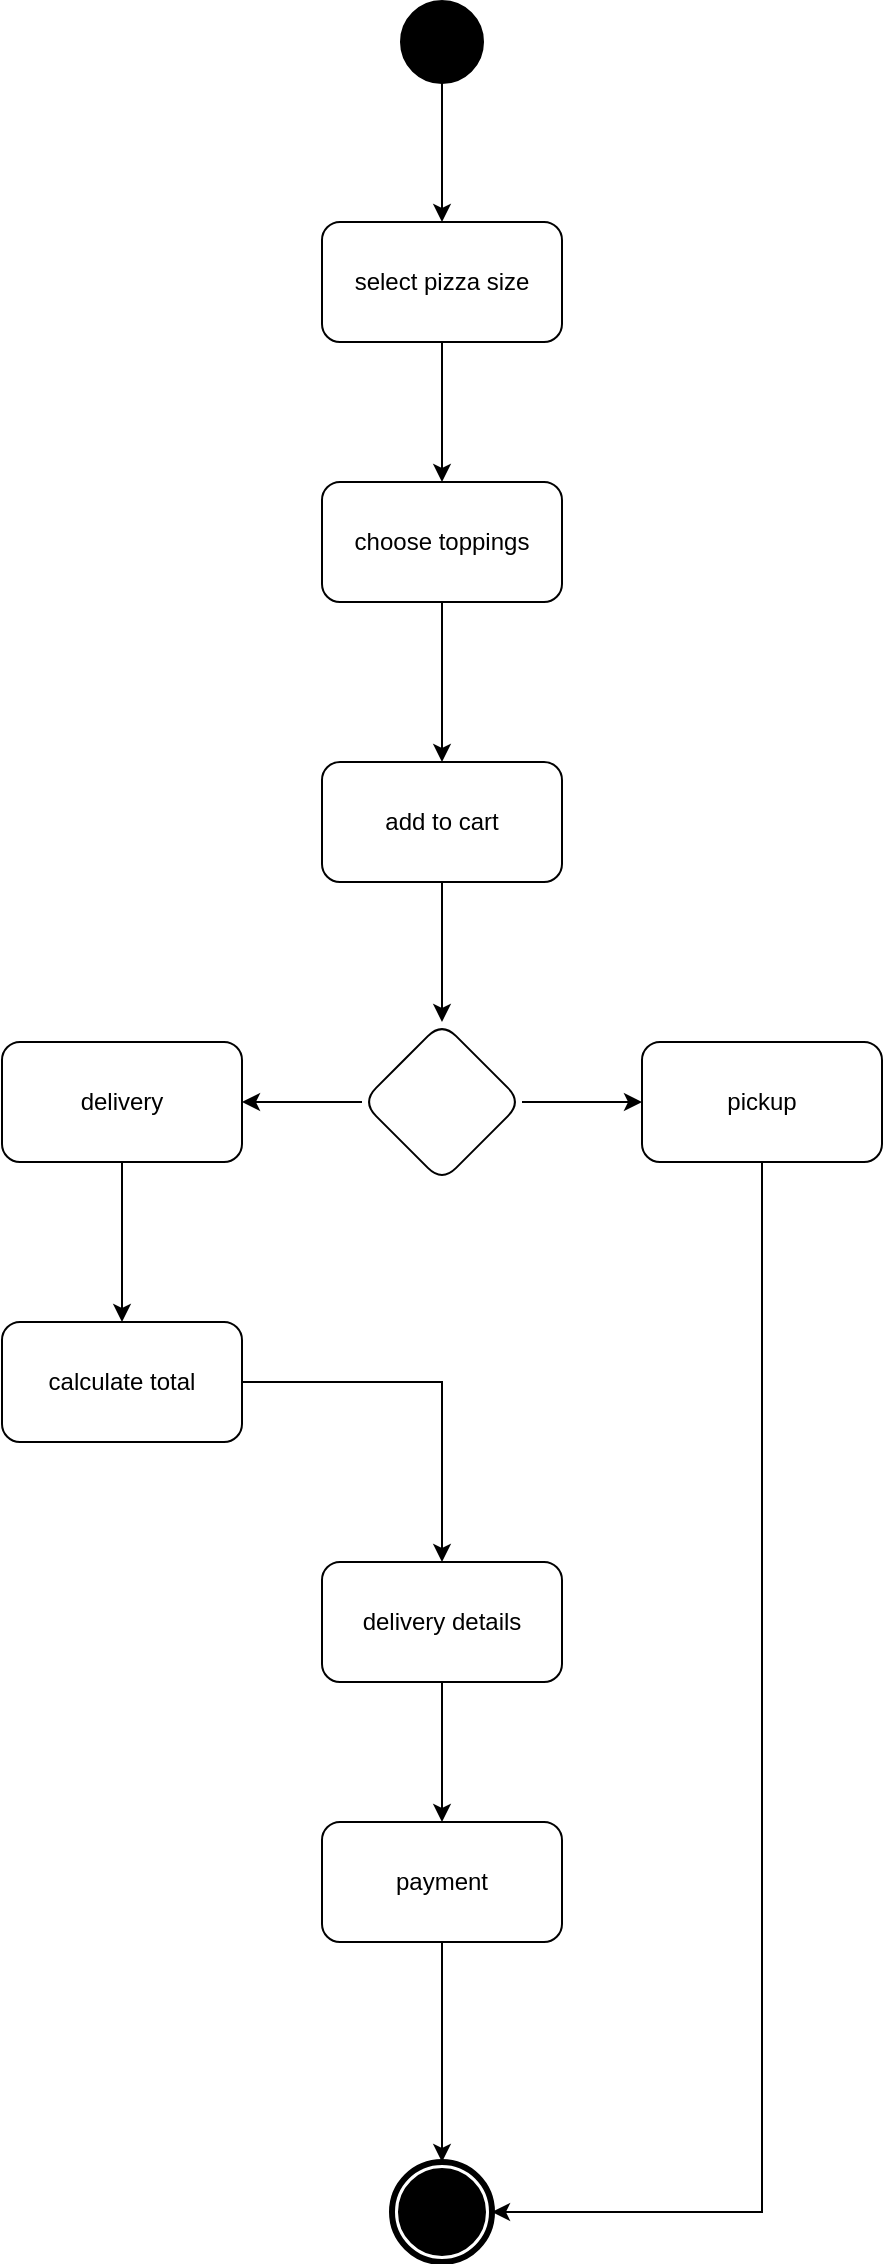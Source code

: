 <mxfile version="26.0.10">
  <diagram name="Page-1" id="5Gqgqp_SR6Bb7fvEw84s">
    <mxGraphModel dx="1147" dy="618" grid="1" gridSize="10" guides="1" tooltips="1" connect="1" arrows="1" fold="1" page="0" pageScale="1" pageWidth="827" pageHeight="1169" background="none" math="0" shadow="0">
      <root>
        <mxCell id="0" />
        <mxCell id="1" parent="0" />
        <mxCell id="xFmJfjs5TsLnnlZAQCEA-14" value="" style="edgeStyle=orthogonalEdgeStyle;rounded=0;orthogonalLoop=1;jettySize=auto;html=1;" edge="1" parent="1" source="xFmJfjs5TsLnnlZAQCEA-10" target="xFmJfjs5TsLnnlZAQCEA-11">
          <mxGeometry relative="1" as="geometry" />
        </mxCell>
        <mxCell id="xFmJfjs5TsLnnlZAQCEA-10" value="" style="shape=ellipse;html=1;fillColor=strokeColor;strokeWidth=2;verticalLabelPosition=bottom;verticalAlignment=top;perimeter=ellipsePerimeter;" vertex="1" parent="1">
          <mxGeometry x="420" y="20" width="40" height="40" as="geometry" />
        </mxCell>
        <mxCell id="xFmJfjs5TsLnnlZAQCEA-13" value="" style="edgeStyle=orthogonalEdgeStyle;rounded=0;orthogonalLoop=1;jettySize=auto;html=1;" edge="1" parent="1" source="xFmJfjs5TsLnnlZAQCEA-11" target="xFmJfjs5TsLnnlZAQCEA-12">
          <mxGeometry relative="1" as="geometry" />
        </mxCell>
        <mxCell id="xFmJfjs5TsLnnlZAQCEA-11" value="select pizza size" style="rounded=1;whiteSpace=wrap;html=1;" vertex="1" parent="1">
          <mxGeometry x="380" y="130" width="120" height="60" as="geometry" />
        </mxCell>
        <mxCell id="xFmJfjs5TsLnnlZAQCEA-16" value="" style="edgeStyle=orthogonalEdgeStyle;rounded=0;orthogonalLoop=1;jettySize=auto;html=1;" edge="1" parent="1" source="xFmJfjs5TsLnnlZAQCEA-12" target="xFmJfjs5TsLnnlZAQCEA-15">
          <mxGeometry relative="1" as="geometry" />
        </mxCell>
        <mxCell id="xFmJfjs5TsLnnlZAQCEA-12" value="choose toppings" style="rounded=1;whiteSpace=wrap;html=1;" vertex="1" parent="1">
          <mxGeometry x="380" y="260" width="120" height="60" as="geometry" />
        </mxCell>
        <mxCell id="xFmJfjs5TsLnnlZAQCEA-24" value="" style="edgeStyle=orthogonalEdgeStyle;rounded=0;orthogonalLoop=1;jettySize=auto;html=1;" edge="1" parent="1" source="xFmJfjs5TsLnnlZAQCEA-15" target="xFmJfjs5TsLnnlZAQCEA-23">
          <mxGeometry relative="1" as="geometry" />
        </mxCell>
        <mxCell id="xFmJfjs5TsLnnlZAQCEA-15" value="add to cart" style="rounded=1;whiteSpace=wrap;html=1;" vertex="1" parent="1">
          <mxGeometry x="380" y="400" width="120" height="60" as="geometry" />
        </mxCell>
        <mxCell id="xFmJfjs5TsLnnlZAQCEA-33" style="edgeStyle=orthogonalEdgeStyle;rounded=0;orthogonalLoop=1;jettySize=auto;html=1;entryX=0.5;entryY=0;entryDx=0;entryDy=0;" edge="1" parent="1" source="xFmJfjs5TsLnnlZAQCEA-17" target="xFmJfjs5TsLnnlZAQCEA-19">
          <mxGeometry relative="1" as="geometry" />
        </mxCell>
        <mxCell id="xFmJfjs5TsLnnlZAQCEA-17" value="delivery details" style="rounded=1;whiteSpace=wrap;html=1;" vertex="1" parent="1">
          <mxGeometry x="380" y="800" width="120" height="60" as="geometry" />
        </mxCell>
        <mxCell id="xFmJfjs5TsLnnlZAQCEA-19" value="payment" style="rounded=1;whiteSpace=wrap;html=1;" vertex="1" parent="1">
          <mxGeometry x="380" y="930" width="120" height="60" as="geometry" />
        </mxCell>
        <mxCell id="xFmJfjs5TsLnnlZAQCEA-21" value="" style="points=[[0.145,0.145,0],[0.5,0,0],[0.855,0.145,0],[1,0.5,0],[0.855,0.855,0],[0.5,1,0],[0.145,0.855,0],[0,0.5,0]];shape=mxgraph.bpmn.event;html=1;verticalLabelPosition=bottom;labelBackgroundColor=#ffffff;verticalAlign=top;align=center;perimeter=ellipsePerimeter;outlineConnect=0;aspect=fixed;outline=end;symbol=terminate;" vertex="1" parent="1">
          <mxGeometry x="415" y="1100" width="50" height="50" as="geometry" />
        </mxCell>
        <mxCell id="xFmJfjs5TsLnnlZAQCEA-26" value="" style="edgeStyle=orthogonalEdgeStyle;rounded=0;orthogonalLoop=1;jettySize=auto;html=1;" edge="1" parent="1" source="xFmJfjs5TsLnnlZAQCEA-23" target="xFmJfjs5TsLnnlZAQCEA-25">
          <mxGeometry relative="1" as="geometry" />
        </mxCell>
        <mxCell id="xFmJfjs5TsLnnlZAQCEA-28" value="" style="edgeStyle=orthogonalEdgeStyle;rounded=0;orthogonalLoop=1;jettySize=auto;html=1;" edge="1" parent="1" source="xFmJfjs5TsLnnlZAQCEA-23" target="xFmJfjs5TsLnnlZAQCEA-27">
          <mxGeometry relative="1" as="geometry" />
        </mxCell>
        <mxCell id="xFmJfjs5TsLnnlZAQCEA-23" value="" style="rhombus;whiteSpace=wrap;html=1;rounded=1;" vertex="1" parent="1">
          <mxGeometry x="400" y="530" width="80" height="80" as="geometry" />
        </mxCell>
        <mxCell id="xFmJfjs5TsLnnlZAQCEA-30" value="" style="edgeStyle=orthogonalEdgeStyle;rounded=0;orthogonalLoop=1;jettySize=auto;html=1;" edge="1" parent="1" source="xFmJfjs5TsLnnlZAQCEA-25" target="xFmJfjs5TsLnnlZAQCEA-29">
          <mxGeometry relative="1" as="geometry" />
        </mxCell>
        <mxCell id="xFmJfjs5TsLnnlZAQCEA-25" value="delivery" style="whiteSpace=wrap;html=1;rounded=1;" vertex="1" parent="1">
          <mxGeometry x="220" y="540" width="120" height="60" as="geometry" />
        </mxCell>
        <mxCell id="xFmJfjs5TsLnnlZAQCEA-27" value="pickup" style="whiteSpace=wrap;html=1;rounded=1;" vertex="1" parent="1">
          <mxGeometry x="540" y="540" width="120" height="60" as="geometry" />
        </mxCell>
        <mxCell id="xFmJfjs5TsLnnlZAQCEA-31" value="" style="edgeStyle=orthogonalEdgeStyle;rounded=0;orthogonalLoop=1;jettySize=auto;html=1;" edge="1" parent="1" source="xFmJfjs5TsLnnlZAQCEA-29" target="xFmJfjs5TsLnnlZAQCEA-17">
          <mxGeometry relative="1" as="geometry" />
        </mxCell>
        <mxCell id="xFmJfjs5TsLnnlZAQCEA-29" value="calculate total" style="whiteSpace=wrap;html=1;rounded=1;" vertex="1" parent="1">
          <mxGeometry x="220" y="680" width="120" height="60" as="geometry" />
        </mxCell>
        <mxCell id="xFmJfjs5TsLnnlZAQCEA-34" style="edgeStyle=orthogonalEdgeStyle;rounded=0;orthogonalLoop=1;jettySize=auto;html=1;entryX=1;entryY=0.5;entryDx=0;entryDy=0;entryPerimeter=0;exitX=0.5;exitY=1;exitDx=0;exitDy=0;" edge="1" parent="1" source="xFmJfjs5TsLnnlZAQCEA-27" target="xFmJfjs5TsLnnlZAQCEA-21">
          <mxGeometry relative="1" as="geometry" />
        </mxCell>
        <mxCell id="xFmJfjs5TsLnnlZAQCEA-37" style="edgeStyle=orthogonalEdgeStyle;rounded=0;orthogonalLoop=1;jettySize=auto;html=1;entryX=0.5;entryY=0;entryDx=0;entryDy=0;entryPerimeter=0;" edge="1" parent="1" source="xFmJfjs5TsLnnlZAQCEA-19" target="xFmJfjs5TsLnnlZAQCEA-21">
          <mxGeometry relative="1" as="geometry">
            <mxPoint x="440" y="1040" as="targetPoint" />
          </mxGeometry>
        </mxCell>
      </root>
    </mxGraphModel>
  </diagram>
</mxfile>
